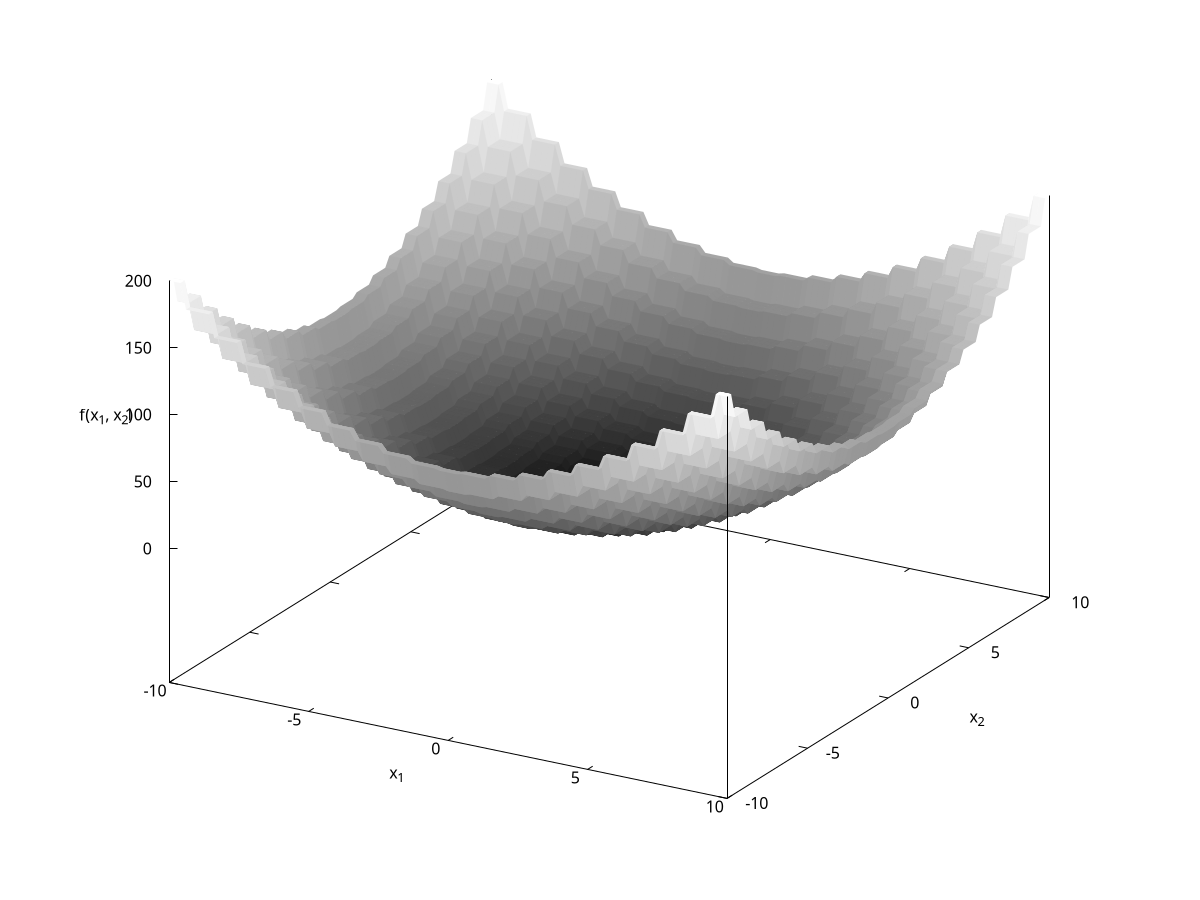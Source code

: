 #set zrange [0: 1.2]
#set format z "%.0t%E%T"
set xtic -10, 5, 10 offset -1
set ytic -10, 5, 10 offset 1
set ztic 0, 50, 200
set xrange [-10:10]
set yrange [-10:10]
#set key bottom
set xlabel 'x_1'
set ylabel 'x_2'
set zlabel 'f(x_1, x_2)'
set terminal postscript eps enhanced color font 'Helvetica,20'
set output 'step2.eps'
set lmargin 5
unset colorbox
set palette grey
set isosamples 80,80

splot floor(x + 0.5)**2 + floor(y + 0.5)**2 title '' with pm3d

